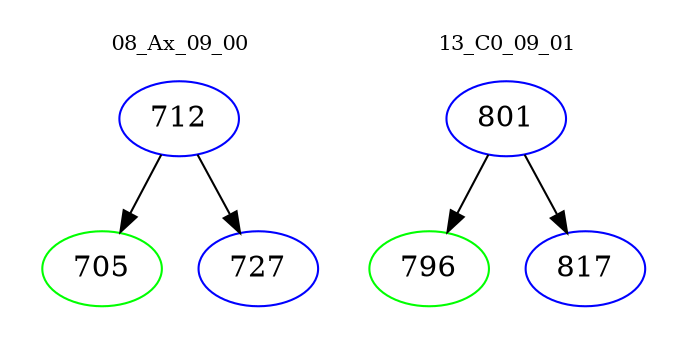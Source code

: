 digraph{
subgraph cluster_0 {
color = white
label = "08_Ax_09_00";
fontsize=10;
T0_712 [label="712", color="blue"]
T0_712 -> T0_705 [color="black"]
T0_705 [label="705", color="green"]
T0_712 -> T0_727 [color="black"]
T0_727 [label="727", color="blue"]
}
subgraph cluster_1 {
color = white
label = "13_C0_09_01";
fontsize=10;
T1_801 [label="801", color="blue"]
T1_801 -> T1_796 [color="black"]
T1_796 [label="796", color="green"]
T1_801 -> T1_817 [color="black"]
T1_817 [label="817", color="blue"]
}
}
